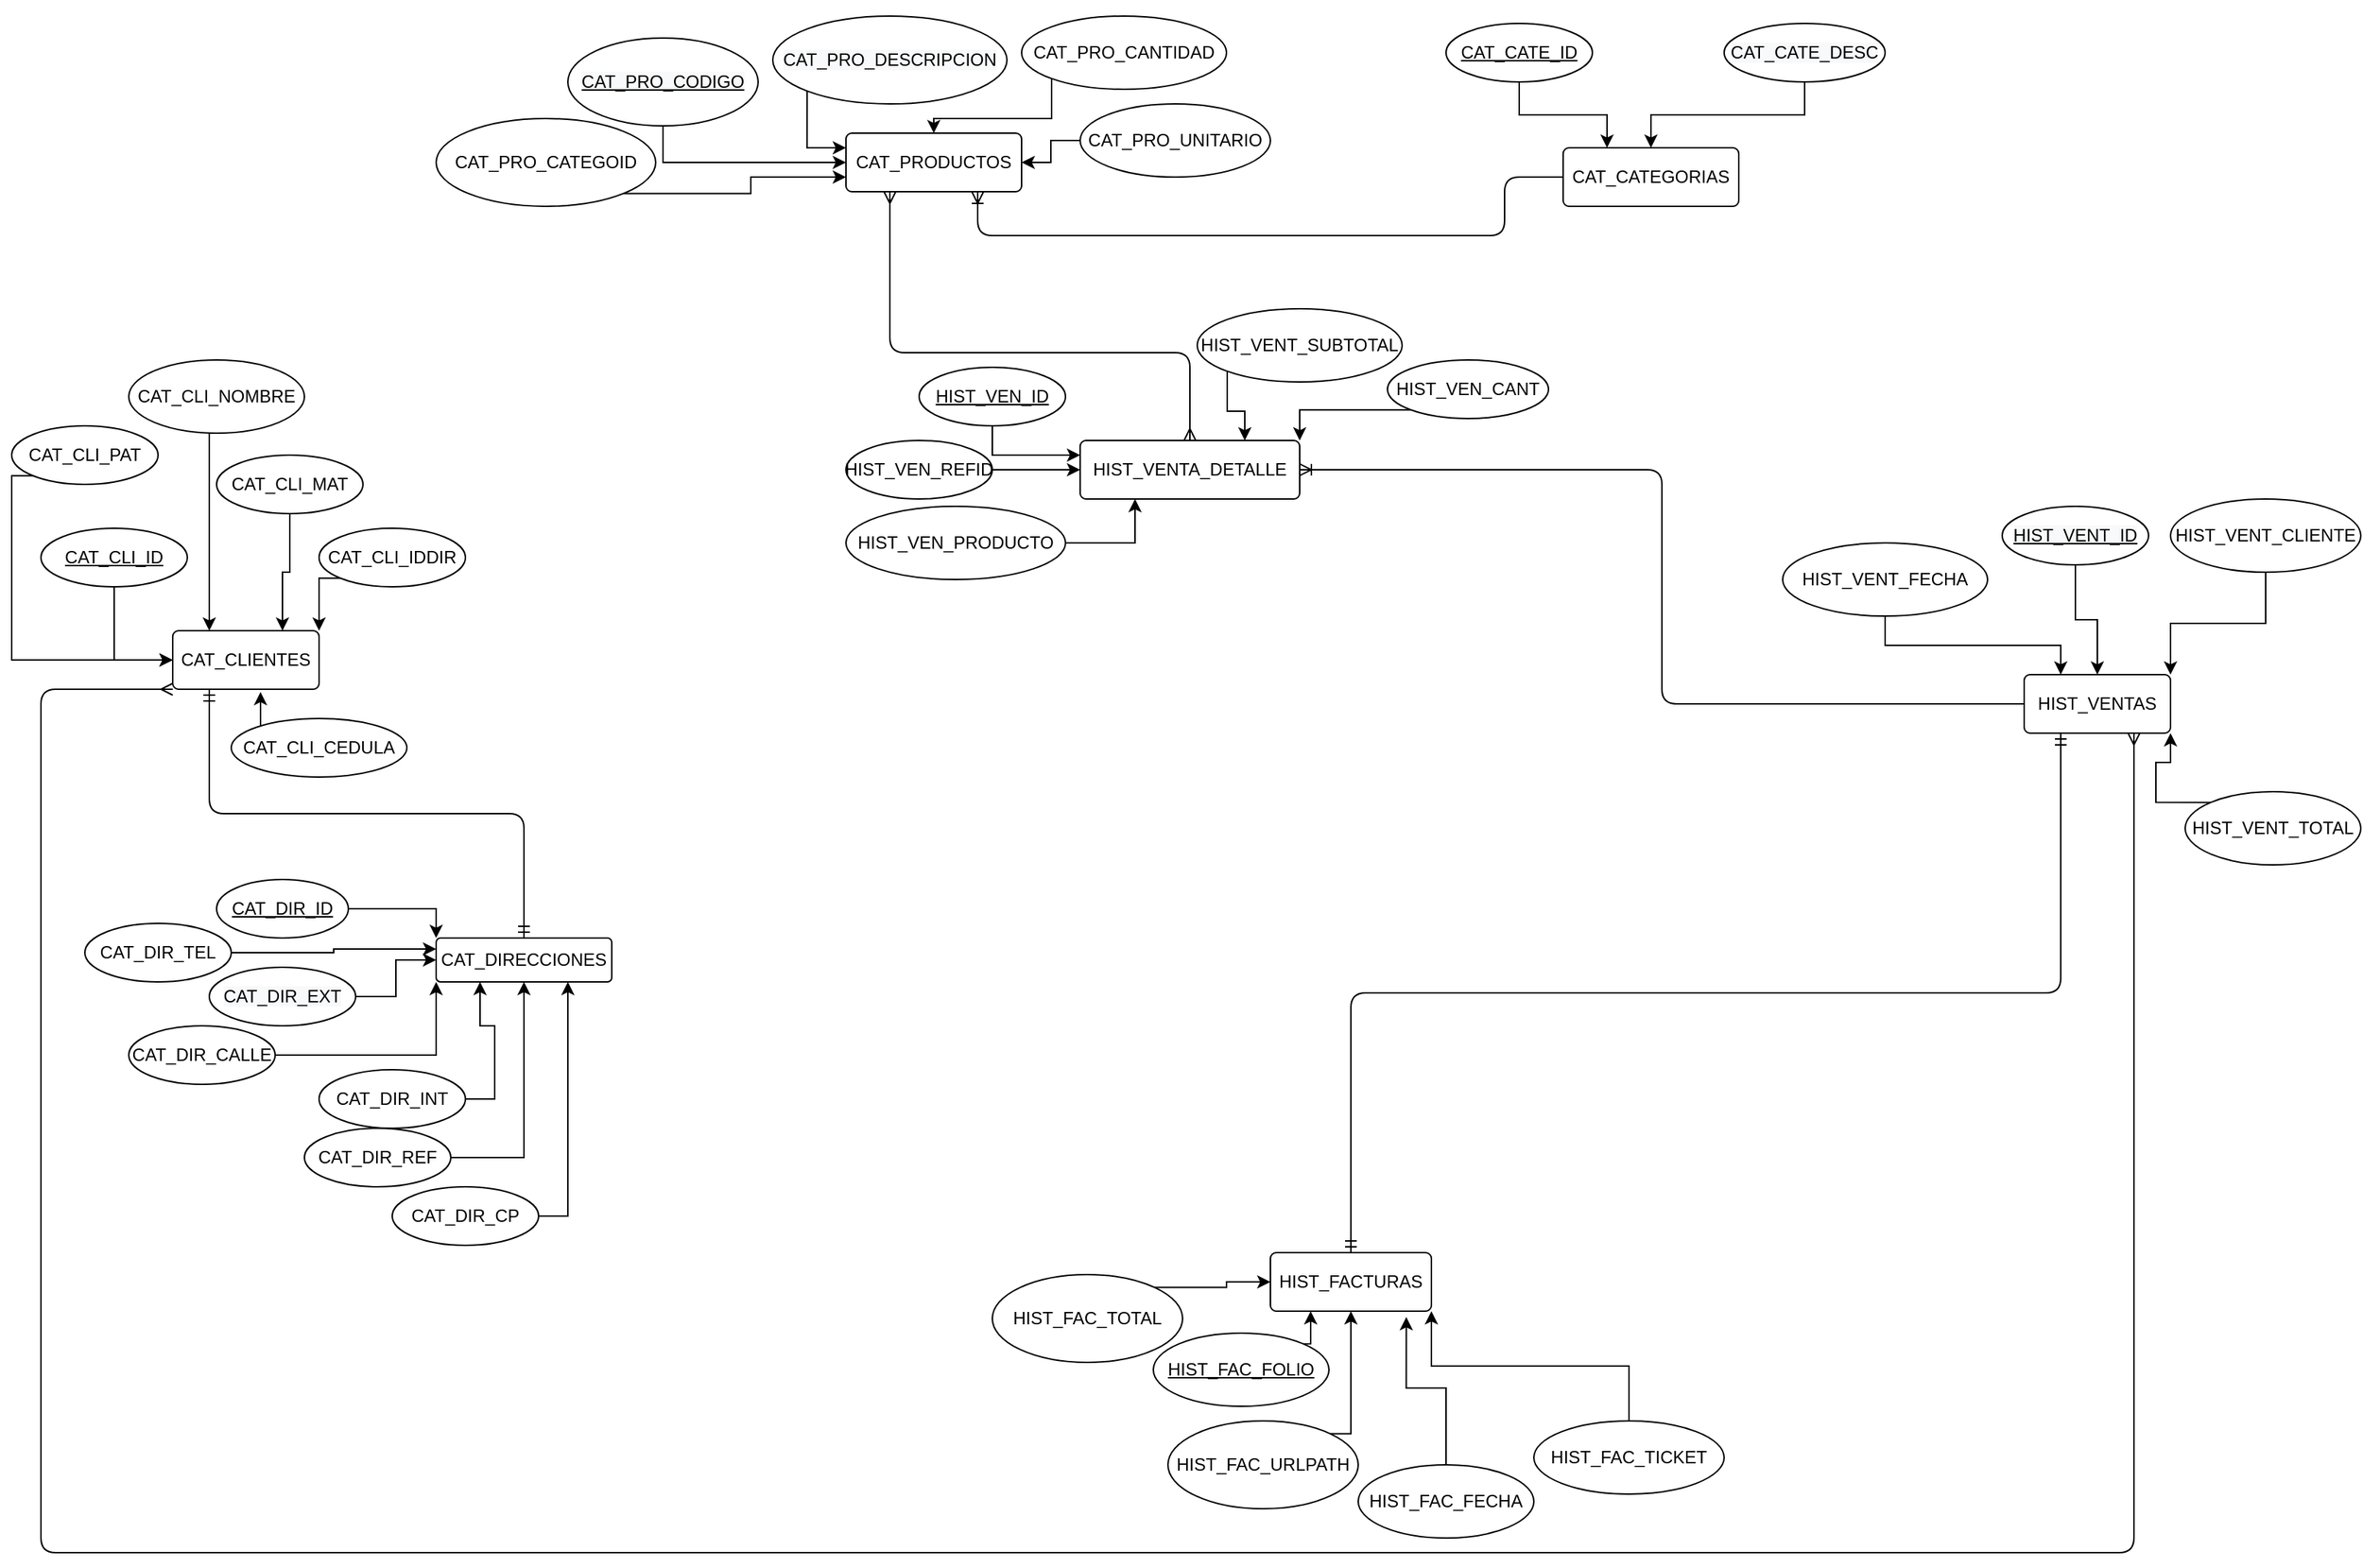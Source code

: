 <mxfile version="13.7.9" type="device"><diagram id="sbQvcDd8wKGlEdFGSWdd" name="Página-1"><mxGraphModel dx="1285" dy="652" grid="1" gridSize="10" guides="1" tooltips="1" connect="1" arrows="1" fold="1" page="1" pageScale="1" pageWidth="1654" pageHeight="1169" math="0" shadow="0"><root><mxCell id="0"/><mxCell id="1" parent="0"/><mxCell id="WobB3jmtVCeC5tN_aM9f-1" value="CAT_CLIENTES" style="rounded=1;arcSize=10;whiteSpace=wrap;html=1;align=center;" parent="1" vertex="1"><mxGeometry x="130" y="430" width="100" height="40" as="geometry"/></mxCell><mxCell id="VSxbqW9j3cy_7EGgcWDa-4" style="edgeStyle=orthogonalEdgeStyle;rounded=0;orthogonalLoop=1;jettySize=auto;html=1;exitX=0.5;exitY=1;exitDx=0;exitDy=0;entryX=0.25;entryY=0;entryDx=0;entryDy=0;" edge="1" parent="1" source="WobB3jmtVCeC5tN_aM9f-2" target="WobB3jmtVCeC5tN_aM9f-1"><mxGeometry relative="1" as="geometry"><Array as="points"><mxPoint x="155" y="295"/></Array></mxGeometry></mxCell><mxCell id="WobB3jmtVCeC5tN_aM9f-2" value="CAT_CLI_NOMBRE" style="ellipse;whiteSpace=wrap;html=1;align=center;" parent="1" vertex="1"><mxGeometry x="100" y="245" width="120" height="50" as="geometry"/></mxCell><mxCell id="VSxbqW9j3cy_7EGgcWDa-1" style="edgeStyle=orthogonalEdgeStyle;rounded=0;orthogonalLoop=1;jettySize=auto;html=1;exitX=0.5;exitY=1;exitDx=0;exitDy=0;entryX=0;entryY=0.5;entryDx=0;entryDy=0;" edge="1" parent="1" source="WobB3jmtVCeC5tN_aM9f-5" target="WobB3jmtVCeC5tN_aM9f-1"><mxGeometry relative="1" as="geometry"/></mxCell><mxCell id="WobB3jmtVCeC5tN_aM9f-5" value="CAT_CLI_ID" style="ellipse;whiteSpace=wrap;html=1;align=center;fontStyle=4;" parent="1" vertex="1"><mxGeometry x="40" y="360" width="100" height="40" as="geometry"/></mxCell><mxCell id="VSxbqW9j3cy_7EGgcWDa-3" style="edgeStyle=orthogonalEdgeStyle;rounded=0;orthogonalLoop=1;jettySize=auto;html=1;exitX=0;exitY=1;exitDx=0;exitDy=0;entryX=0;entryY=0.5;entryDx=0;entryDy=0;" edge="1" parent="1" source="WobB3jmtVCeC5tN_aM9f-6" target="WobB3jmtVCeC5tN_aM9f-1"><mxGeometry relative="1" as="geometry"><Array as="points"><mxPoint x="20" y="324"/><mxPoint x="20" y="450"/></Array></mxGeometry></mxCell><mxCell id="WobB3jmtVCeC5tN_aM9f-6" value="CAT_CLI_PAT" style="ellipse;whiteSpace=wrap;html=1;align=center;" parent="1" vertex="1"><mxGeometry x="20" y="290" width="100" height="40" as="geometry"/></mxCell><mxCell id="VSxbqW9j3cy_7EGgcWDa-5" style="edgeStyle=orthogonalEdgeStyle;rounded=0;orthogonalLoop=1;jettySize=auto;html=1;exitX=0.5;exitY=1;exitDx=0;exitDy=0;entryX=0.75;entryY=0;entryDx=0;entryDy=0;" edge="1" parent="1" source="WobB3jmtVCeC5tN_aM9f-7" target="WobB3jmtVCeC5tN_aM9f-1"><mxGeometry relative="1" as="geometry"/></mxCell><mxCell id="WobB3jmtVCeC5tN_aM9f-7" value="CAT_CLI_MAT" style="ellipse;whiteSpace=wrap;html=1;align=center;" parent="1" vertex="1"><mxGeometry x="160" y="310" width="100" height="40" as="geometry"/></mxCell><mxCell id="VSxbqW9j3cy_7EGgcWDa-74" style="edgeStyle=orthogonalEdgeStyle;rounded=0;orthogonalLoop=1;jettySize=auto;html=1;exitX=0;exitY=0;exitDx=0;exitDy=0;entryX=0.6;entryY=1.046;entryDx=0;entryDy=0;entryPerimeter=0;" edge="1" parent="1" source="WobB3jmtVCeC5tN_aM9f-8" target="WobB3jmtVCeC5tN_aM9f-1"><mxGeometry relative="1" as="geometry"/></mxCell><mxCell id="WobB3jmtVCeC5tN_aM9f-8" value="CAT_CLI_CEDULA" style="ellipse;whiteSpace=wrap;html=1;align=center;" parent="1" vertex="1"><mxGeometry x="170" y="490" width="120" height="40" as="geometry"/></mxCell><mxCell id="VSxbqW9j3cy_7EGgcWDa-6" style="edgeStyle=orthogonalEdgeStyle;rounded=0;orthogonalLoop=1;jettySize=auto;html=1;exitX=0;exitY=1;exitDx=0;exitDy=0;entryX=1;entryY=0;entryDx=0;entryDy=0;" edge="1" parent="1" source="WobB3jmtVCeC5tN_aM9f-9" target="WobB3jmtVCeC5tN_aM9f-1"><mxGeometry relative="1" as="geometry"/></mxCell><mxCell id="WobB3jmtVCeC5tN_aM9f-9" value="CAT_CLI_IDDIR" style="ellipse;whiteSpace=wrap;html=1;align=center;" parent="1" vertex="1"><mxGeometry x="230" y="360" width="100" height="40" as="geometry"/></mxCell><mxCell id="VSxbqW9j3cy_7EGgcWDa-7" value="CAT_DIRECCIONES" style="rounded=1;arcSize=10;whiteSpace=wrap;html=1;align=center;" vertex="1" parent="1"><mxGeometry x="310" y="640" width="120" height="30" as="geometry"/></mxCell><mxCell id="VSxbqW9j3cy_7EGgcWDa-16" style="edgeStyle=orthogonalEdgeStyle;rounded=0;orthogonalLoop=1;jettySize=auto;html=1;exitX=1;exitY=0.5;exitDx=0;exitDy=0;entryX=0;entryY=0;entryDx=0;entryDy=0;" edge="1" parent="1" source="VSxbqW9j3cy_7EGgcWDa-8" target="VSxbqW9j3cy_7EGgcWDa-7"><mxGeometry relative="1" as="geometry"/></mxCell><mxCell id="VSxbqW9j3cy_7EGgcWDa-8" value="CAT_DIR_ID" style="ellipse;whiteSpace=wrap;html=1;align=center;fontStyle=4;" vertex="1" parent="1"><mxGeometry x="160" y="600" width="90" height="40" as="geometry"/></mxCell><mxCell id="VSxbqW9j3cy_7EGgcWDa-22" style="edgeStyle=orthogonalEdgeStyle;rounded=0;orthogonalLoop=1;jettySize=auto;html=1;exitX=1;exitY=0.5;exitDx=0;exitDy=0;entryX=0.75;entryY=1;entryDx=0;entryDy=0;" edge="1" parent="1" source="VSxbqW9j3cy_7EGgcWDa-9" target="VSxbqW9j3cy_7EGgcWDa-7"><mxGeometry relative="1" as="geometry"/></mxCell><mxCell id="VSxbqW9j3cy_7EGgcWDa-9" value="CAT_DIR_CP" style="ellipse;whiteSpace=wrap;html=1;align=center;" vertex="1" parent="1"><mxGeometry x="280" y="810" width="100" height="40" as="geometry"/></mxCell><mxCell id="VSxbqW9j3cy_7EGgcWDa-17" style="edgeStyle=orthogonalEdgeStyle;rounded=0;orthogonalLoop=1;jettySize=auto;html=1;exitX=1;exitY=0.5;exitDx=0;exitDy=0;entryX=0;entryY=0.25;entryDx=0;entryDy=0;" edge="1" parent="1" source="VSxbqW9j3cy_7EGgcWDa-10" target="VSxbqW9j3cy_7EGgcWDa-7"><mxGeometry relative="1" as="geometry"/></mxCell><mxCell id="VSxbqW9j3cy_7EGgcWDa-10" value="CAT_DIR_TEL" style="ellipse;whiteSpace=wrap;html=1;align=center;" vertex="1" parent="1"><mxGeometry x="70" y="630" width="100" height="40" as="geometry"/></mxCell><mxCell id="VSxbqW9j3cy_7EGgcWDa-19" style="edgeStyle=orthogonalEdgeStyle;rounded=0;orthogonalLoop=1;jettySize=auto;html=1;exitX=1;exitY=0.5;exitDx=0;exitDy=0;entryX=0;entryY=1;entryDx=0;entryDy=0;" edge="1" parent="1" source="VSxbqW9j3cy_7EGgcWDa-11" target="VSxbqW9j3cy_7EGgcWDa-7"><mxGeometry relative="1" as="geometry"/></mxCell><mxCell id="VSxbqW9j3cy_7EGgcWDa-11" value="CAT_DIR_CALLE" style="ellipse;whiteSpace=wrap;html=1;align=center;" vertex="1" parent="1"><mxGeometry x="100" y="700" width="100" height="40" as="geometry"/></mxCell><mxCell id="VSxbqW9j3cy_7EGgcWDa-21" style="edgeStyle=orthogonalEdgeStyle;rounded=0;orthogonalLoop=1;jettySize=auto;html=1;exitX=1;exitY=0.5;exitDx=0;exitDy=0;entryX=0.5;entryY=1;entryDx=0;entryDy=0;" edge="1" parent="1" source="VSxbqW9j3cy_7EGgcWDa-12" target="VSxbqW9j3cy_7EGgcWDa-7"><mxGeometry relative="1" as="geometry"/></mxCell><mxCell id="VSxbqW9j3cy_7EGgcWDa-12" value="CAT_DIR_REF" style="ellipse;whiteSpace=wrap;html=1;align=center;" vertex="1" parent="1"><mxGeometry x="220" y="770" width="100" height="40" as="geometry"/></mxCell><mxCell id="VSxbqW9j3cy_7EGgcWDa-20" style="edgeStyle=orthogonalEdgeStyle;rounded=0;orthogonalLoop=1;jettySize=auto;html=1;exitX=1;exitY=0.5;exitDx=0;exitDy=0;entryX=0.25;entryY=1;entryDx=0;entryDy=0;" edge="1" parent="1" source="VSxbqW9j3cy_7EGgcWDa-14" target="VSxbqW9j3cy_7EGgcWDa-7"><mxGeometry relative="1" as="geometry"/></mxCell><mxCell id="VSxbqW9j3cy_7EGgcWDa-14" value="&lt;span style=&quot;text-align: left&quot;&gt;CAT_DIR_INT&lt;/span&gt;" style="ellipse;whiteSpace=wrap;html=1;align=center;" vertex="1" parent="1"><mxGeometry x="230" y="730" width="100" height="40" as="geometry"/></mxCell><mxCell id="VSxbqW9j3cy_7EGgcWDa-18" style="edgeStyle=orthogonalEdgeStyle;rounded=0;orthogonalLoop=1;jettySize=auto;html=1;exitX=1;exitY=0.5;exitDx=0;exitDy=0;entryX=0;entryY=0.5;entryDx=0;entryDy=0;" edge="1" parent="1" source="VSxbqW9j3cy_7EGgcWDa-15" target="VSxbqW9j3cy_7EGgcWDa-7"><mxGeometry relative="1" as="geometry"/></mxCell><mxCell id="VSxbqW9j3cy_7EGgcWDa-15" value="&#10;&#10;&lt;span style=&quot;color: rgb(0, 0, 0); font-family: helvetica; font-size: 12px; font-style: normal; font-weight: 400; letter-spacing: normal; text-align: left; text-indent: 0px; text-transform: none; word-spacing: 0px; background-color: rgb(248, 249, 250); display: inline; float: none;&quot;&gt;CAT_DIR_EXT&lt;/span&gt;&#10;&#10;" style="ellipse;whiteSpace=wrap;html=1;align=center;" vertex="1" parent="1"><mxGeometry x="155" y="660" width="100" height="40" as="geometry"/></mxCell><mxCell id="VSxbqW9j3cy_7EGgcWDa-23" value="" style="edgeStyle=orthogonalEdgeStyle;fontSize=12;html=1;endArrow=ERmandOne;startArrow=ERmandOne;entryX=0.25;entryY=1;entryDx=0;entryDy=0;exitX=0.5;exitY=0;exitDx=0;exitDy=0;" edge="1" parent="1" source="VSxbqW9j3cy_7EGgcWDa-7" target="WobB3jmtVCeC5tN_aM9f-1"><mxGeometry width="100" height="100" relative="1" as="geometry"><mxPoint x="410" y="630" as="sourcePoint"/><mxPoint x="510" y="530" as="targetPoint"/></mxGeometry></mxCell><mxCell id="VSxbqW9j3cy_7EGgcWDa-25" value="CAT_PRODUCTOS" style="rounded=1;arcSize=10;whiteSpace=wrap;html=1;align=center;" vertex="1" parent="1"><mxGeometry x="590" y="90" width="120" height="40" as="geometry"/></mxCell><mxCell id="VSxbqW9j3cy_7EGgcWDa-35" style="edgeStyle=orthogonalEdgeStyle;rounded=0;orthogonalLoop=1;jettySize=auto;html=1;exitX=0;exitY=1;exitDx=0;exitDy=0;entryX=0;entryY=0.25;entryDx=0;entryDy=0;" edge="1" parent="1" source="VSxbqW9j3cy_7EGgcWDa-27" target="VSxbqW9j3cy_7EGgcWDa-25"><mxGeometry relative="1" as="geometry"/></mxCell><mxCell id="VSxbqW9j3cy_7EGgcWDa-27" value="&#10;&#10;&lt;span style=&quot;color: rgb(0, 0, 0); font-family: helvetica; font-size: 12px; font-style: normal; font-weight: 400; letter-spacing: normal; text-align: left; text-indent: 0px; text-transform: none; word-spacing: 0px; background-color: rgb(248, 249, 250); display: inline; float: none;&quot;&gt;CAT_PRO_DESCRIPCION&lt;/span&gt;&#10;&#10;" style="ellipse;whiteSpace=wrap;html=1;align=center;" vertex="1" parent="1"><mxGeometry x="540" y="10" width="160" height="60" as="geometry"/></mxCell><mxCell id="VSxbqW9j3cy_7EGgcWDa-37" style="edgeStyle=orthogonalEdgeStyle;rounded=0;orthogonalLoop=1;jettySize=auto;html=1;exitX=0;exitY=0.5;exitDx=0;exitDy=0;entryX=1;entryY=0.5;entryDx=0;entryDy=0;" edge="1" parent="1" source="VSxbqW9j3cy_7EGgcWDa-29" target="VSxbqW9j3cy_7EGgcWDa-25"><mxGeometry relative="1" as="geometry"/></mxCell><mxCell id="VSxbqW9j3cy_7EGgcWDa-29" value="CAT_PRO_UNITARIO" style="ellipse;whiteSpace=wrap;html=1;align=center;" vertex="1" parent="1"><mxGeometry x="750" y="70" width="130" height="50" as="geometry"/></mxCell><mxCell id="VSxbqW9j3cy_7EGgcWDa-33" style="edgeStyle=orthogonalEdgeStyle;rounded=0;orthogonalLoop=1;jettySize=auto;html=1;exitX=0.5;exitY=1;exitDx=0;exitDy=0;entryX=0;entryY=0.5;entryDx=0;entryDy=0;" edge="1" parent="1" source="VSxbqW9j3cy_7EGgcWDa-30" target="VSxbqW9j3cy_7EGgcWDa-25"><mxGeometry relative="1" as="geometry"/></mxCell><mxCell id="VSxbqW9j3cy_7EGgcWDa-30" value="&#10;&#10;&lt;span style=&quot;color: rgb(0, 0, 0); font-family: helvetica; font-size: 12px; font-style: normal; font-weight: 400; letter-spacing: normal; text-align: left; text-indent: 0px; text-transform: none; word-spacing: 0px; background-color: rgb(248, 249, 250); display: inline; float: none;&quot;&gt;CAT_PRO_CODIGO&lt;/span&gt;&#10;&#10;" style="ellipse;whiteSpace=wrap;html=1;align=center;fontStyle=4;" vertex="1" parent="1"><mxGeometry x="400" y="25" width="130" height="60" as="geometry"/></mxCell><mxCell id="VSxbqW9j3cy_7EGgcWDa-36" style="edgeStyle=orthogonalEdgeStyle;rounded=0;orthogonalLoop=1;jettySize=auto;html=1;exitX=0;exitY=1;exitDx=0;exitDy=0;entryX=0.5;entryY=0;entryDx=0;entryDy=0;" edge="1" parent="1" source="VSxbqW9j3cy_7EGgcWDa-31" target="VSxbqW9j3cy_7EGgcWDa-25"><mxGeometry relative="1" as="geometry"><Array as="points"><mxPoint x="730" y="80"/><mxPoint x="650" y="80"/></Array></mxGeometry></mxCell><mxCell id="VSxbqW9j3cy_7EGgcWDa-31" value="CAT_PRO_CANTIDAD" style="ellipse;whiteSpace=wrap;html=1;align=center;" vertex="1" parent="1"><mxGeometry x="710" y="10" width="140" height="50" as="geometry"/></mxCell><mxCell id="VSxbqW9j3cy_7EGgcWDa-38" style="edgeStyle=orthogonalEdgeStyle;rounded=0;orthogonalLoop=1;jettySize=auto;html=1;exitX=1;exitY=1;exitDx=0;exitDy=0;entryX=0;entryY=0.75;entryDx=0;entryDy=0;" edge="1" parent="1" source="VSxbqW9j3cy_7EGgcWDa-32" target="VSxbqW9j3cy_7EGgcWDa-25"><mxGeometry relative="1" as="geometry"/></mxCell><mxCell id="VSxbqW9j3cy_7EGgcWDa-32" value="CAT_PRO_CATEGOID" style="ellipse;whiteSpace=wrap;html=1;align=center;" vertex="1" parent="1"><mxGeometry x="310" y="80" width="150" height="60" as="geometry"/></mxCell><mxCell id="VSxbqW9j3cy_7EGgcWDa-40" value="CAT_CATEGORIAS" style="rounded=1;arcSize=10;whiteSpace=wrap;html=1;align=center;" vertex="1" parent="1"><mxGeometry x="1080" y="100" width="120" height="40" as="geometry"/></mxCell><mxCell id="VSxbqW9j3cy_7EGgcWDa-44" style="edgeStyle=orthogonalEdgeStyle;rounded=0;orthogonalLoop=1;jettySize=auto;html=1;exitX=0.5;exitY=1;exitDx=0;exitDy=0;entryX=0.5;entryY=0;entryDx=0;entryDy=0;" edge="1" parent="1" source="VSxbqW9j3cy_7EGgcWDa-41" target="VSxbqW9j3cy_7EGgcWDa-40"><mxGeometry relative="1" as="geometry"/></mxCell><mxCell id="VSxbqW9j3cy_7EGgcWDa-41" value="&#10;&#10;&lt;span style=&quot;color: rgb(0, 0, 0); font-family: helvetica; font-size: 12px; font-style: normal; font-weight: 400; letter-spacing: normal; text-align: left; text-indent: 0px; text-transform: none; word-spacing: 0px; background-color: rgb(248, 249, 250); display: inline; float: none;&quot;&gt;CAT_CATE_DESC&lt;/span&gt;&#10;&#10;" style="ellipse;whiteSpace=wrap;html=1;align=center;" vertex="1" parent="1"><mxGeometry x="1190" y="15" width="110" height="40" as="geometry"/></mxCell><mxCell id="VSxbqW9j3cy_7EGgcWDa-43" style="edgeStyle=orthogonalEdgeStyle;rounded=0;orthogonalLoop=1;jettySize=auto;html=1;exitX=0.5;exitY=1;exitDx=0;exitDy=0;entryX=0.25;entryY=0;entryDx=0;entryDy=0;" edge="1" parent="1" source="VSxbqW9j3cy_7EGgcWDa-42" target="VSxbqW9j3cy_7EGgcWDa-40"><mxGeometry relative="1" as="geometry"/></mxCell><mxCell id="VSxbqW9j3cy_7EGgcWDa-42" value="CAT_CATE_ID" style="ellipse;whiteSpace=wrap;html=1;align=center;fontStyle=4;" vertex="1" parent="1"><mxGeometry x="1000" y="15" width="100" height="40" as="geometry"/></mxCell><mxCell id="VSxbqW9j3cy_7EGgcWDa-45" value="" style="edgeStyle=orthogonalEdgeStyle;fontSize=12;html=1;endArrow=ERoneToMany;exitX=0;exitY=0.5;exitDx=0;exitDy=0;entryX=0.75;entryY=1;entryDx=0;entryDy=0;" edge="1" parent="1" source="VSxbqW9j3cy_7EGgcWDa-40" target="VSxbqW9j3cy_7EGgcWDa-25"><mxGeometry width="100" height="100" relative="1" as="geometry"><mxPoint x="700" y="430" as="sourcePoint"/><mxPoint x="800" y="330" as="targetPoint"/><Array as="points"><mxPoint x="1040" y="120"/><mxPoint x="1040" y="160"/><mxPoint x="680" y="160"/></Array></mxGeometry></mxCell><mxCell id="VSxbqW9j3cy_7EGgcWDa-46" value="HIST_VENTAS" style="rounded=1;arcSize=10;whiteSpace=wrap;html=1;align=center;" vertex="1" parent="1"><mxGeometry x="1395" y="460" width="100" height="40" as="geometry"/></mxCell><mxCell id="VSxbqW9j3cy_7EGgcWDa-61" value="" style="edgeStyle=orthogonalEdgeStyle;rounded=0;orthogonalLoop=1;jettySize=auto;html=1;" edge="1" parent="1" source="VSxbqW9j3cy_7EGgcWDa-48" target="VSxbqW9j3cy_7EGgcWDa-46"><mxGeometry relative="1" as="geometry"/></mxCell><mxCell id="VSxbqW9j3cy_7EGgcWDa-48" value="&#10;&#10;&lt;span style=&quot;color: rgb(0, 0, 0); font-family: helvetica; font-size: 12px; font-style: normal; font-weight: 400; letter-spacing: normal; text-align: left; text-indent: 0px; text-transform: none; word-spacing: 0px; background-color: rgb(248, 249, 250); display: inline; float: none;&quot;&gt;HIST_VENT_ID&lt;/span&gt;&#10;&#10;" style="ellipse;whiteSpace=wrap;html=1;align=center;fontStyle=4;" vertex="1" parent="1"><mxGeometry x="1380" y="345" width="100" height="40" as="geometry"/></mxCell><mxCell id="VSxbqW9j3cy_7EGgcWDa-60" style="edgeStyle=orthogonalEdgeStyle;rounded=0;orthogonalLoop=1;jettySize=auto;html=1;exitX=0.5;exitY=1;exitDx=0;exitDy=0;entryX=1;entryY=0;entryDx=0;entryDy=0;" edge="1" parent="1" source="VSxbqW9j3cy_7EGgcWDa-49" target="VSxbqW9j3cy_7EGgcWDa-46"><mxGeometry relative="1" as="geometry"/></mxCell><mxCell id="VSxbqW9j3cy_7EGgcWDa-49" value="HIST_VENT_CLIENTE" style="ellipse;whiteSpace=wrap;html=1;align=center;" vertex="1" parent="1"><mxGeometry x="1495" y="340" width="130" height="50" as="geometry"/></mxCell><mxCell id="VSxbqW9j3cy_7EGgcWDa-59" style="edgeStyle=orthogonalEdgeStyle;rounded=0;orthogonalLoop=1;jettySize=auto;html=1;exitX=0.5;exitY=1;exitDx=0;exitDy=0;entryX=0.25;entryY=0;entryDx=0;entryDy=0;" edge="1" parent="1" source="VSxbqW9j3cy_7EGgcWDa-50" target="VSxbqW9j3cy_7EGgcWDa-46"><mxGeometry relative="1" as="geometry"/></mxCell><mxCell id="VSxbqW9j3cy_7EGgcWDa-50" value="HIST_VENT_FECHA" style="ellipse;whiteSpace=wrap;html=1;align=center;" vertex="1" parent="1"><mxGeometry x="1230" y="370" width="140" height="50" as="geometry"/></mxCell><mxCell id="VSxbqW9j3cy_7EGgcWDa-64" style="edgeStyle=orthogonalEdgeStyle;rounded=0;orthogonalLoop=1;jettySize=auto;html=1;exitX=0;exitY=0;exitDx=0;exitDy=0;entryX=1;entryY=1;entryDx=0;entryDy=0;" edge="1" parent="1" source="VSxbqW9j3cy_7EGgcWDa-51" target="VSxbqW9j3cy_7EGgcWDa-46"><mxGeometry relative="1" as="geometry"/></mxCell><mxCell id="VSxbqW9j3cy_7EGgcWDa-51" value="HIST_VENT_TOTAL" style="ellipse;whiteSpace=wrap;html=1;align=center;" vertex="1" parent="1"><mxGeometry x="1505" y="540" width="120" height="50" as="geometry"/></mxCell><mxCell id="VSxbqW9j3cy_7EGgcWDa-52" value="HIST_FACTURAS" style="rounded=1;arcSize=10;whiteSpace=wrap;html=1;align=center;" vertex="1" parent="1"><mxGeometry x="880" y="855" width="110" height="40" as="geometry"/></mxCell><mxCell id="VSxbqW9j3cy_7EGgcWDa-68" style="edgeStyle=orthogonalEdgeStyle;rounded=0;orthogonalLoop=1;jettySize=auto;html=1;exitX=1;exitY=0;exitDx=0;exitDy=0;entryX=0.25;entryY=1;entryDx=0;entryDy=0;" edge="1" parent="1" source="VSxbqW9j3cy_7EGgcWDa-54" target="VSxbqW9j3cy_7EGgcWDa-52"><mxGeometry relative="1" as="geometry"/></mxCell><mxCell id="VSxbqW9j3cy_7EGgcWDa-54" value="HIST_FAC_FOLIO" style="ellipse;whiteSpace=wrap;html=1;align=center;fontStyle=4;" vertex="1" parent="1"><mxGeometry x="800" y="910" width="120" height="50" as="geometry"/></mxCell><mxCell id="VSxbqW9j3cy_7EGgcWDa-65" style="edgeStyle=orthogonalEdgeStyle;rounded=0;orthogonalLoop=1;jettySize=auto;html=1;exitX=0.5;exitY=0;exitDx=0;exitDy=0;entryX=1;entryY=1;entryDx=0;entryDy=0;" edge="1" parent="1" source="VSxbqW9j3cy_7EGgcWDa-55" target="VSxbqW9j3cy_7EGgcWDa-52"><mxGeometry relative="1" as="geometry"/></mxCell><mxCell id="VSxbqW9j3cy_7EGgcWDa-55" value="HIST_FAC_TICKET" style="ellipse;whiteSpace=wrap;html=1;align=center;" vertex="1" parent="1"><mxGeometry x="1060" y="970" width="130" height="50" as="geometry"/></mxCell><mxCell id="VSxbqW9j3cy_7EGgcWDa-66" style="edgeStyle=orthogonalEdgeStyle;rounded=0;orthogonalLoop=1;jettySize=auto;html=1;exitX=0.5;exitY=0;exitDx=0;exitDy=0;entryX=0.844;entryY=1.1;entryDx=0;entryDy=0;entryPerimeter=0;" edge="1" parent="1" source="VSxbqW9j3cy_7EGgcWDa-56" target="VSxbqW9j3cy_7EGgcWDa-52"><mxGeometry relative="1" as="geometry"/></mxCell><mxCell id="VSxbqW9j3cy_7EGgcWDa-56" value="HIST_FAC_FECHA" style="ellipse;whiteSpace=wrap;html=1;align=center;" vertex="1" parent="1"><mxGeometry x="940" y="1000" width="120" height="50" as="geometry"/></mxCell><mxCell id="VSxbqW9j3cy_7EGgcWDa-67" style="edgeStyle=orthogonalEdgeStyle;rounded=0;orthogonalLoop=1;jettySize=auto;html=1;exitX=1;exitY=0;exitDx=0;exitDy=0;entryX=0.5;entryY=1;entryDx=0;entryDy=0;" edge="1" parent="1" source="VSxbqW9j3cy_7EGgcWDa-57" target="VSxbqW9j3cy_7EGgcWDa-52"><mxGeometry relative="1" as="geometry"><Array as="points"><mxPoint x="935" y="979"/></Array></mxGeometry></mxCell><mxCell id="VSxbqW9j3cy_7EGgcWDa-57" value="HIST_FAC_URLPATH" style="ellipse;whiteSpace=wrap;html=1;align=center;" vertex="1" parent="1"><mxGeometry x="810" y="970" width="130" height="60" as="geometry"/></mxCell><mxCell id="VSxbqW9j3cy_7EGgcWDa-69" style="edgeStyle=orthogonalEdgeStyle;rounded=0;orthogonalLoop=1;jettySize=auto;html=1;exitX=1;exitY=0;exitDx=0;exitDy=0;entryX=0;entryY=0.5;entryDx=0;entryDy=0;" edge="1" parent="1" source="VSxbqW9j3cy_7EGgcWDa-58" target="VSxbqW9j3cy_7EGgcWDa-52"><mxGeometry relative="1" as="geometry"/></mxCell><mxCell id="VSxbqW9j3cy_7EGgcWDa-58" value="HIST_FAC_TOTAL" style="ellipse;whiteSpace=wrap;html=1;align=center;" vertex="1" parent="1"><mxGeometry x="690" y="870" width="130" height="60" as="geometry"/></mxCell><mxCell id="VSxbqW9j3cy_7EGgcWDa-70" value="HIST_VENTA_DETALLE" style="rounded=1;arcSize=10;whiteSpace=wrap;html=1;align=center;" vertex="1" parent="1"><mxGeometry x="750" y="300" width="150" height="40" as="geometry"/></mxCell><mxCell id="VSxbqW9j3cy_7EGgcWDa-72" value="" style="edgeStyle=orthogonalEdgeStyle;fontSize=12;html=1;endArrow=ERmany;startArrow=ERmany;entryX=0.75;entryY=1;entryDx=0;entryDy=0;exitX=0;exitY=1;exitDx=0;exitDy=0;" edge="1" parent="1" source="WobB3jmtVCeC5tN_aM9f-1" target="VSxbqW9j3cy_7EGgcWDa-46"><mxGeometry width="100" height="100" relative="1" as="geometry"><mxPoint x="730" y="580" as="sourcePoint"/><mxPoint x="830" y="480" as="targetPoint"/><Array as="points"><mxPoint x="40" y="470"/><mxPoint x="40" y="1060"/><mxPoint x="1470" y="1060"/></Array></mxGeometry></mxCell><mxCell id="VSxbqW9j3cy_7EGgcWDa-82" style="edgeStyle=orthogonalEdgeStyle;rounded=0;orthogonalLoop=1;jettySize=auto;html=1;exitX=0.5;exitY=1;exitDx=0;exitDy=0;entryX=0;entryY=0.25;entryDx=0;entryDy=0;" edge="1" parent="1" source="VSxbqW9j3cy_7EGgcWDa-76" target="VSxbqW9j3cy_7EGgcWDa-70"><mxGeometry relative="1" as="geometry"/></mxCell><mxCell id="VSxbqW9j3cy_7EGgcWDa-76" value="HIST_VEN_ID" style="ellipse;whiteSpace=wrap;html=1;align=center;fontStyle=4;" vertex="1" parent="1"><mxGeometry x="640" y="250" width="100" height="40" as="geometry"/></mxCell><mxCell id="VSxbqW9j3cy_7EGgcWDa-84" style="edgeStyle=orthogonalEdgeStyle;rounded=0;orthogonalLoop=1;jettySize=auto;html=1;exitX=1;exitY=0.5;exitDx=0;exitDy=0;entryX=0;entryY=0.5;entryDx=0;entryDy=0;" edge="1" parent="1" source="VSxbqW9j3cy_7EGgcWDa-77" target="VSxbqW9j3cy_7EGgcWDa-70"><mxGeometry relative="1" as="geometry"/></mxCell><mxCell id="VSxbqW9j3cy_7EGgcWDa-77" value="HIST_VEN_REFID" style="ellipse;whiteSpace=wrap;html=1;align=center;" vertex="1" parent="1"><mxGeometry x="590" y="300" width="100" height="40" as="geometry"/></mxCell><mxCell id="VSxbqW9j3cy_7EGgcWDa-87" style="edgeStyle=orthogonalEdgeStyle;rounded=0;orthogonalLoop=1;jettySize=auto;html=1;exitX=1;exitY=0.5;exitDx=0;exitDy=0;entryX=0.25;entryY=1;entryDx=0;entryDy=0;" edge="1" parent="1" source="VSxbqW9j3cy_7EGgcWDa-78" target="VSxbqW9j3cy_7EGgcWDa-70"><mxGeometry relative="1" as="geometry"/></mxCell><mxCell id="VSxbqW9j3cy_7EGgcWDa-78" value="HIST_VEN_PRODUCTO" style="ellipse;whiteSpace=wrap;html=1;align=center;" vertex="1" parent="1"><mxGeometry x="590" y="345" width="150" height="50" as="geometry"/></mxCell><mxCell id="VSxbqW9j3cy_7EGgcWDa-79" value="" style="edgeStyle=orthogonalEdgeStyle;fontSize=12;html=1;endArrow=ERmany;startArrow=ERmany;entryX=0.5;entryY=0;entryDx=0;entryDy=0;exitX=0.25;exitY=1;exitDx=0;exitDy=0;" edge="1" parent="1" source="VSxbqW9j3cy_7EGgcWDa-25" target="VSxbqW9j3cy_7EGgcWDa-70"><mxGeometry width="100" height="100" relative="1" as="geometry"><mxPoint x="140" y="480" as="sourcePoint"/><mxPoint x="1480" y="510" as="targetPoint"/><Array as="points"><mxPoint x="620" y="240"/><mxPoint x="825" y="240"/></Array></mxGeometry></mxCell><mxCell id="VSxbqW9j3cy_7EGgcWDa-86" style="edgeStyle=orthogonalEdgeStyle;rounded=0;orthogonalLoop=1;jettySize=auto;html=1;exitX=0;exitY=1;exitDx=0;exitDy=0;entryX=1;entryY=0;entryDx=0;entryDy=0;" edge="1" parent="1" source="VSxbqW9j3cy_7EGgcWDa-80" target="VSxbqW9j3cy_7EGgcWDa-70"><mxGeometry relative="1" as="geometry"/></mxCell><mxCell id="VSxbqW9j3cy_7EGgcWDa-80" value="HIST_VEN_CANT" style="ellipse;whiteSpace=wrap;html=1;align=center;" vertex="1" parent="1"><mxGeometry x="960" y="245" width="110" height="40" as="geometry"/></mxCell><mxCell id="VSxbqW9j3cy_7EGgcWDa-85" style="edgeStyle=orthogonalEdgeStyle;rounded=0;orthogonalLoop=1;jettySize=auto;html=1;exitX=0;exitY=1;exitDx=0;exitDy=0;entryX=0.75;entryY=0;entryDx=0;entryDy=0;" edge="1" parent="1" source="VSxbqW9j3cy_7EGgcWDa-81" target="VSxbqW9j3cy_7EGgcWDa-70"><mxGeometry relative="1" as="geometry"/></mxCell><mxCell id="VSxbqW9j3cy_7EGgcWDa-81" value="HIST_VENT_SUBTOTAL" style="ellipse;whiteSpace=wrap;html=1;align=center;" vertex="1" parent="1"><mxGeometry x="830" y="210" width="140" height="50" as="geometry"/></mxCell><mxCell id="VSxbqW9j3cy_7EGgcWDa-89" value="" style="edgeStyle=orthogonalEdgeStyle;fontSize=12;html=1;endArrow=ERoneToMany;entryX=1;entryY=0.5;entryDx=0;entryDy=0;exitX=0;exitY=0.5;exitDx=0;exitDy=0;" edge="1" parent="1" source="VSxbqW9j3cy_7EGgcWDa-46" target="VSxbqW9j3cy_7EGgcWDa-70"><mxGeometry width="100" height="100" relative="1" as="geometry"><mxPoint x="790" y="570" as="sourcePoint"/><mxPoint x="890" y="470" as="targetPoint"/></mxGeometry></mxCell><mxCell id="VSxbqW9j3cy_7EGgcWDa-90" value="" style="edgeStyle=orthogonalEdgeStyle;fontSize=12;html=1;endArrow=ERmandOne;startArrow=ERmandOne;entryX=0.25;entryY=1;entryDx=0;entryDy=0;exitX=0.5;exitY=0;exitDx=0;exitDy=0;" edge="1" parent="1" source="VSxbqW9j3cy_7EGgcWDa-52" target="VSxbqW9j3cy_7EGgcWDa-46"><mxGeometry width="100" height="100" relative="1" as="geometry"><mxPoint x="950" y="740" as="sourcePoint"/><mxPoint x="1050" y="640" as="targetPoint"/></mxGeometry></mxCell></root></mxGraphModel></diagram></mxfile>